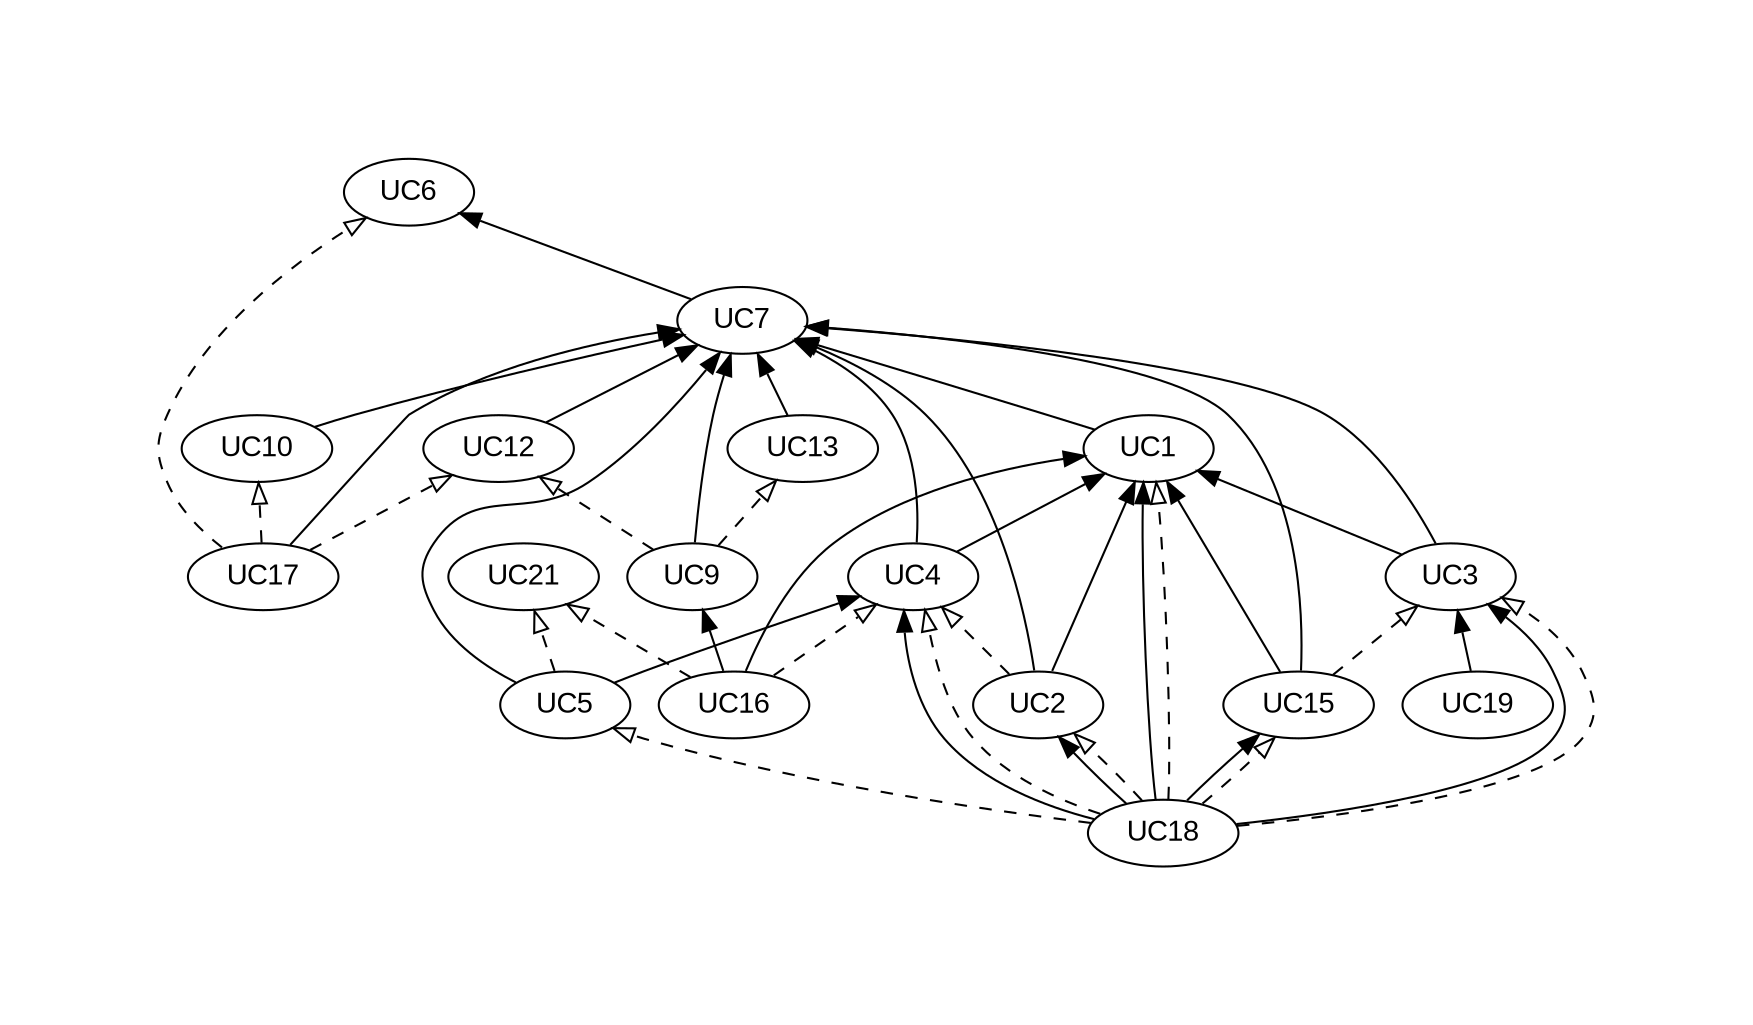 digraph mygraph {
	rankdir="BT"
	fontcolor="gray"
	fontname="Arial"
	margin="1"
	dpi="70"
	ranksep="0.4"
	nodesep="0.2"
	labeljust="l"
	node [
		stype="filled",
		fontname="Arial",
		shape="oval",
		fillcolor="#f2f2f2",
		height="0.1"
	]
	edge [
		fontname="Arial"
	]
	"UC7" [URL="../UC7/UC7.html", tooltip="Login", target="_top"]
	"UC13" [URL="../UC13/UC13.html", tooltip="Change credit card", target="_top"]
	"UC6" [URL="../UC6/UC6.html", tooltip="Create account", target="_top"]
	"UC10" [URL="../UC10/UC10.html", tooltip="Delete account", target="_top"]
	"UC12" [URL="../UC12/UC12.html", tooltip="Change billing information", target="_top"]
	"UC9" [URL="../UC9/UC9.html", tooltip="Change plan", target="_top"]
	"UC15" [URL="../UC15/UC15.html", tooltip="Modify application data using Git", target="_top"]
	"UC21" [URL="../UC21/UC21.html", tooltip="Hibernate application subfunction", target="_top"]
	"UC2" [URL="../UC2/UC2.html", tooltip="Delete application", target="_top"]
	"UC4" [URL="../UC4/UC4.html", tooltip="Stop application", target="_top"]
	"UC3" [URL="../UC3/UC3.html", tooltip="Start application", target="_top"]
	"UC1" [URL="../UC1/UC1.html", tooltip="Create application", target="_top"]
	"UC5" [URL="../UC5/UC5.html", tooltip="Hibernate application", target="_top"]
	"UC19" [URL="../UC19/UC19.html", tooltip="Process request", target="_top"]
	"UC16" [URL="../UC16/UC16.html", tooltip="Subtract monthly fee", target="_top"]
	"UC17" [URL="../UC17/UC17.html", tooltip="Administer account", target="_top"]
	"UC18" [URL="../UC18/UC18.html", tooltip="Administer application", target="_top"]
	"UC7" -> "UC6" 
	"UC13" -> "UC7" 
	"UC10" -> "UC7" 
	"UC12" -> "UC7" 
	"UC9" -> "UC7" 
	"UC15" -> "UC7" 
	"UC15" -> "UC1" 
	"UC2" -> "UC7" 
	"UC2" -> "UC1" 
	"UC4" -> "UC7" 
	"UC4" -> "UC1" 
	"UC3" -> "UC7" 
	"UC3" -> "UC1" 
	"UC1" -> "UC7" 
	"UC5" -> "UC7" 
	"UC5" -> "UC4" 
	"UC19" -> "UC3" 
	"UC16" -> "UC1" 
	"UC16" -> "UC9" 
	"UC17" -> "UC7" 
	"UC18" -> "UC1" 
	"UC18" -> "UC2" 
	"UC18" -> "UC3" 
	"UC18" -> "UC4" 
	"UC18" -> "UC15" 
	"UC9" -> "UC12" [arrowhead="onormal", style="dashed"]
	"UC9" -> "UC13" [arrowhead="onormal", style="dashed"]
	"UC15" -> "UC3" [arrowhead="onormal", style="dashed"]
	"UC2" -> "UC4" [arrowhead="onormal", style="dashed"]
	"UC5" -> "UC21" [arrowhead="onormal", style="dashed"]
	"UC16" -> "UC4" [arrowhead="onormal", style="dashed"]
	"UC16" -> "UC21" [arrowhead="onormal", style="dashed"]
	"UC17" -> "UC6" [arrowhead="onormal", style="dashed"]
	"UC17" -> "UC10" [arrowhead="onormal", style="dashed"]
	"UC17" -> "UC12" [arrowhead="onormal", style="dashed"]
	"UC18" -> "UC1" [arrowhead="onormal", style="dashed"]
	"UC18" -> "UC15" [arrowhead="onormal", style="dashed"]
	"UC18" -> "UC2" [arrowhead="onormal", style="dashed"]
	"UC18" -> "UC3" [arrowhead="onormal", style="dashed"]
	"UC18" -> "UC4" [arrowhead="onormal", style="dashed"]
	"UC18" -> "UC5" [arrowhead="onormal", style="dashed"]
}
